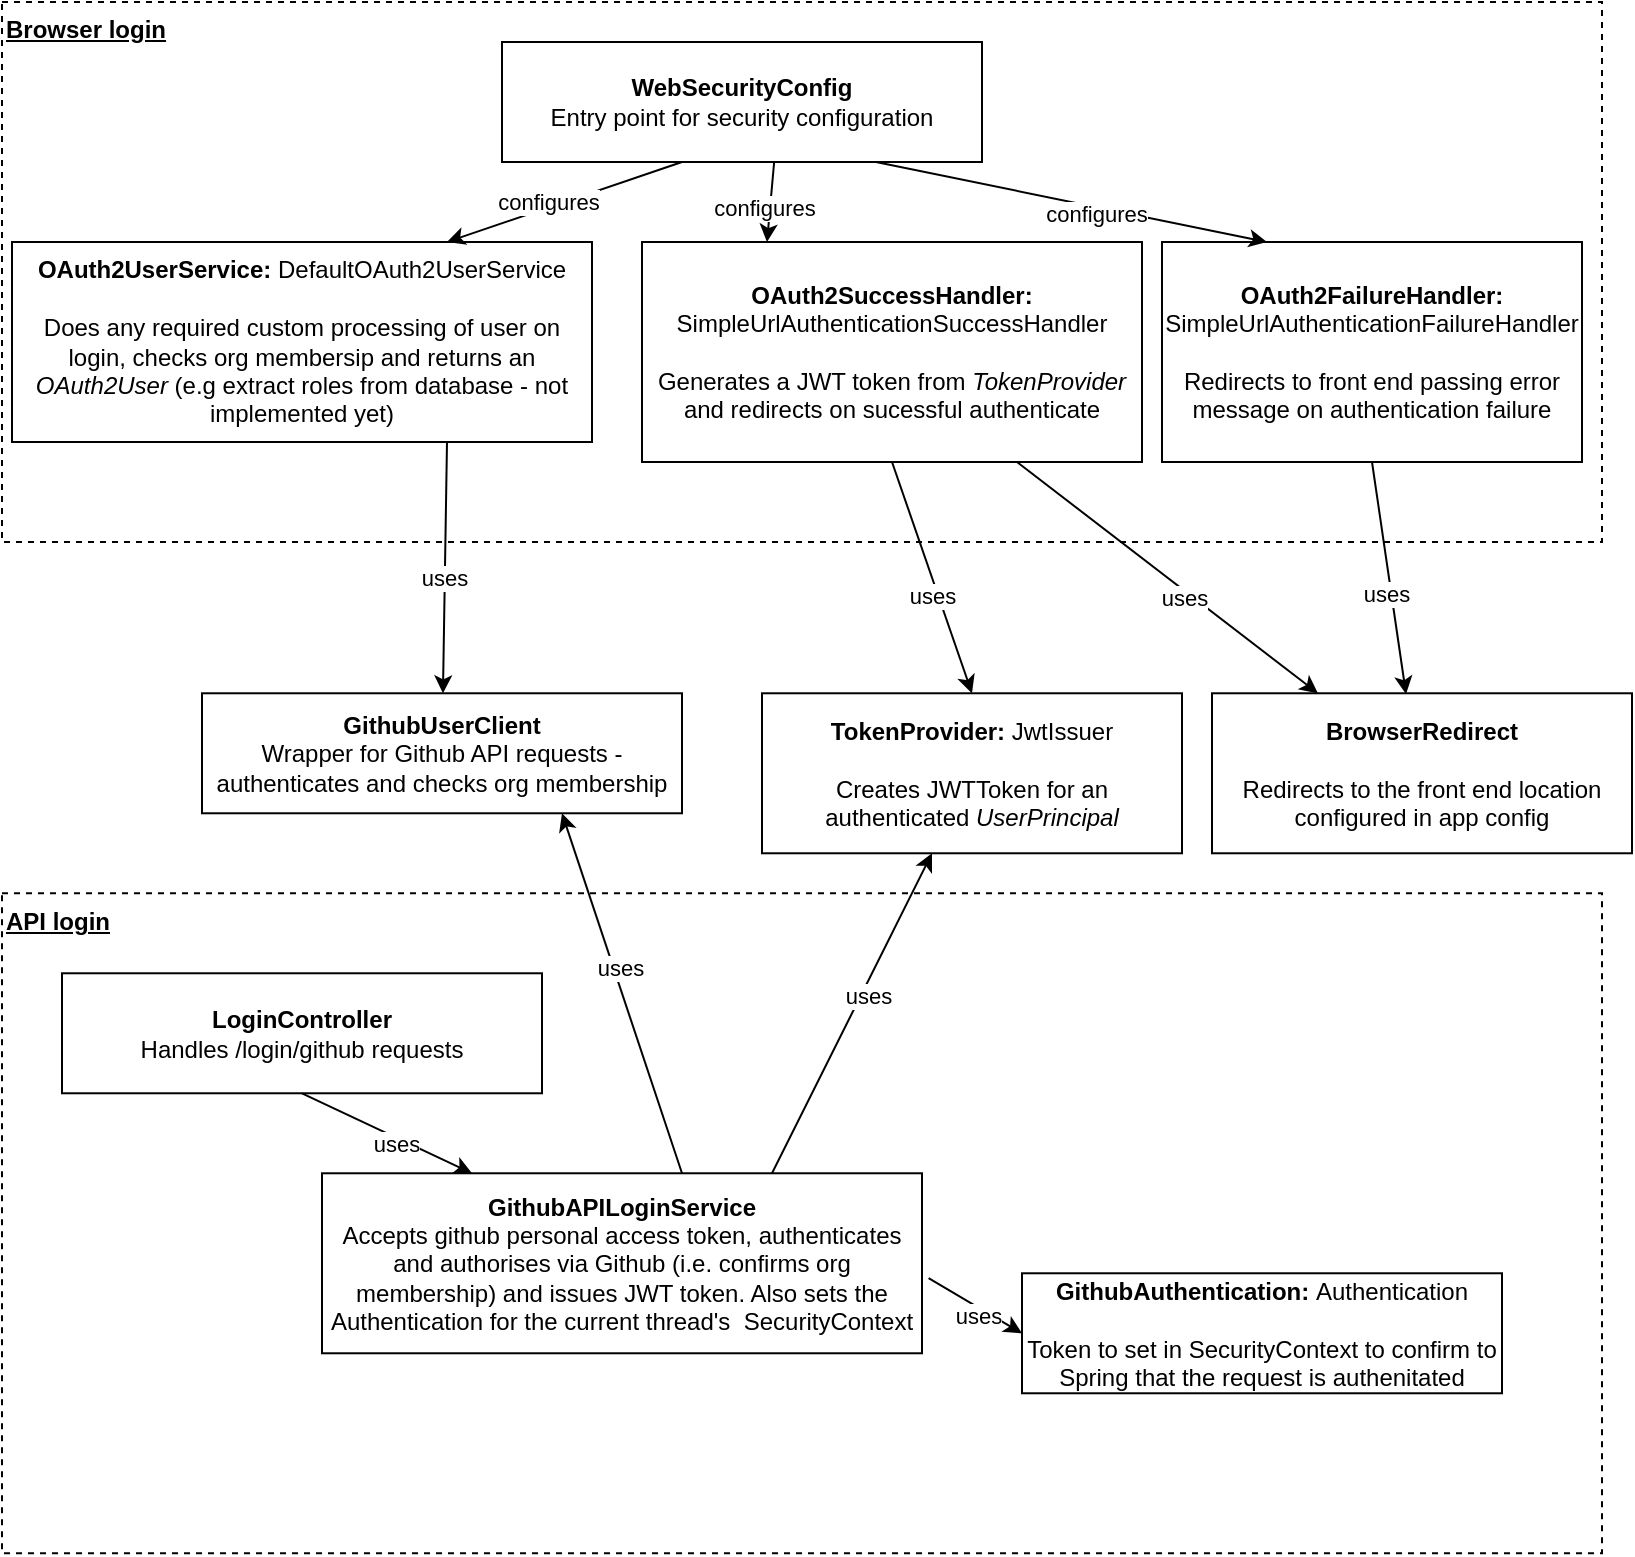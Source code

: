 <mxfile version="22.1.5" type="device">
  <diagram name="Page-1" id="xQTv8ktl3ab50IudVMbU">
    <mxGraphModel dx="1434" dy="942" grid="1" gridSize="10" guides="1" tooltips="1" connect="1" arrows="1" fold="1" page="1" pageScale="1" pageWidth="850" pageHeight="1100" math="0" shadow="0">
      <root>
        <mxCell id="0" />
        <mxCell id="1" parent="0" />
        <mxCell id="vz1PadjuBXA2zLePKKOo-1" value="&lt;b&gt;&lt;u&gt;Browser login&lt;/u&gt;&lt;/b&gt;" style="rounded=0;whiteSpace=wrap;html=1;dashed=1;verticalAlign=top;align=left;" parent="1" vertex="1">
          <mxGeometry x="20" y="20" width="800" height="270" as="geometry" />
        </mxCell>
        <mxCell id="QaVGa3plkibNSy2gWu0X-2" value="&lt;div&gt;&lt;b&gt;WebSecurityConfig&lt;/b&gt;&lt;/div&gt;&lt;div&gt;Entry point for security configuration &lt;br&gt;&lt;/div&gt;" style="rounded=0;whiteSpace=wrap;html=1;" parent="1" vertex="1">
          <mxGeometry x="270" y="40" width="240" height="60" as="geometry" />
        </mxCell>
        <mxCell id="QaVGa3plkibNSy2gWu0X-3" value="&lt;div align=&quot;center&quot;&gt;&lt;b&gt;OAuth2UserService: &lt;/b&gt;DefaultOAuth2UserService&lt;br&gt;&lt;/div&gt;&lt;div align=&quot;center&quot;&gt;&lt;br&gt;&lt;/div&gt;&lt;div align=&quot;center&quot;&gt;Does any required custom processing of user on login, checks org membersip and returns an &lt;i&gt;OAuth2User &lt;/i&gt;(e.g extract roles from database - not implemented yet)&lt;br&gt;&lt;/div&gt;" style="rounded=0;whiteSpace=wrap;html=1;align=center;" parent="1" vertex="1">
          <mxGeometry x="25" y="140" width="290" height="100" as="geometry" />
        </mxCell>
        <mxCell id="QaVGa3plkibNSy2gWu0X-6" value="" style="endArrow=none;html=1;rounded=0;entryX=0.375;entryY=1;entryDx=0;entryDy=0;entryPerimeter=0;startArrow=classic;startFill=1;exitX=0.75;exitY=0;exitDx=0;exitDy=0;" parent="1" source="QaVGa3plkibNSy2gWu0X-3" target="QaVGa3plkibNSy2gWu0X-2" edge="1">
          <mxGeometry width="50" height="50" relative="1" as="geometry">
            <mxPoint x="200" y="130" as="sourcePoint" />
            <mxPoint x="450" y="460" as="targetPoint" />
          </mxGeometry>
        </mxCell>
        <mxCell id="QaVGa3plkibNSy2gWu0X-7" value="configures" style="edgeLabel;html=1;align=center;verticalAlign=middle;resizable=0;points=[];" parent="QaVGa3plkibNSy2gWu0X-6" vertex="1" connectable="0">
          <mxGeometry x="-0.133" y="3" relative="1" as="geometry">
            <mxPoint as="offset" />
          </mxGeometry>
        </mxCell>
        <mxCell id="QaVGa3plkibNSy2gWu0X-8" value="&lt;div align=&quot;center&quot;&gt;&lt;b&gt;OAuth2SuccessHandler: &lt;/b&gt;SimpleUrlAuthenticationSuccessHandler&lt;br&gt;&lt;/div&gt;&lt;div align=&quot;center&quot;&gt;&lt;br&gt;&lt;/div&gt;Generates a JWT token from &lt;i&gt;TokenProvider&lt;/i&gt; and redirects on sucessful authenticate" style="rounded=0;whiteSpace=wrap;html=1;align=center;" parent="1" vertex="1">
          <mxGeometry x="340" y="140" width="250" height="110" as="geometry" />
        </mxCell>
        <mxCell id="QaVGa3plkibNSy2gWu0X-9" value="" style="endArrow=none;html=1;rounded=0;entryX=0.567;entryY=1;entryDx=0;entryDy=0;entryPerimeter=0;exitX=0.25;exitY=0;exitDx=0;exitDy=0;startArrow=classic;startFill=1;" parent="1" source="QaVGa3plkibNSy2gWu0X-8" target="QaVGa3plkibNSy2gWu0X-2" edge="1">
          <mxGeometry width="50" height="50" relative="1" as="geometry">
            <mxPoint x="224" y="172" as="sourcePoint" />
            <mxPoint x="370" y="110" as="targetPoint" />
          </mxGeometry>
        </mxCell>
        <mxCell id="QaVGa3plkibNSy2gWu0X-10" value="configures" style="edgeLabel;html=1;align=center;verticalAlign=middle;resizable=0;points=[];" parent="QaVGa3plkibNSy2gWu0X-9" vertex="1" connectable="0">
          <mxGeometry x="-0.133" y="3" relative="1" as="geometry">
            <mxPoint as="offset" />
          </mxGeometry>
        </mxCell>
        <mxCell id="QaVGa3plkibNSy2gWu0X-11" value="&lt;div align=&quot;center&quot;&gt;&lt;b&gt;TokenProvider: &lt;/b&gt;JwtIssuer&lt;br&gt;&lt;/div&gt;&lt;div align=&quot;center&quot;&gt;&lt;br&gt;&lt;/div&gt;Creates JWTToken for an authenticated&lt;b&gt; &lt;/b&gt;&lt;i&gt;UserPrincipal&lt;/i&gt;" style="rounded=0;whiteSpace=wrap;html=1;align=center;" parent="1" vertex="1">
          <mxGeometry x="400" y="365.64" width="210" height="80" as="geometry" />
        </mxCell>
        <mxCell id="QaVGa3plkibNSy2gWu0X-12" value="" style="endArrow=none;html=1;rounded=0;entryX=0.5;entryY=1;entryDx=0;entryDy=0;exitX=0.5;exitY=0;exitDx=0;exitDy=0;startArrow=classic;startFill=1;" parent="1" source="QaVGa3plkibNSy2gWu0X-11" target="QaVGa3plkibNSy2gWu0X-8" edge="1">
          <mxGeometry width="50" height="50" relative="1" as="geometry">
            <mxPoint x="545" y="260" as="sourcePoint" />
            <mxPoint x="416" y="110" as="targetPoint" />
          </mxGeometry>
        </mxCell>
        <mxCell id="QaVGa3plkibNSy2gWu0X-13" value="uses" style="edgeLabel;html=1;align=center;verticalAlign=middle;resizable=0;points=[];" parent="QaVGa3plkibNSy2gWu0X-12" vertex="1" connectable="0">
          <mxGeometry x="-0.133" y="3" relative="1" as="geometry">
            <mxPoint as="offset" />
          </mxGeometry>
        </mxCell>
        <mxCell id="vz1PadjuBXA2zLePKKOo-4" value="&lt;b&gt;&lt;u&gt;API login&lt;/u&gt;&lt;/b&gt;" style="rounded=0;whiteSpace=wrap;html=1;dashed=1;verticalAlign=top;align=left;" parent="1" vertex="1">
          <mxGeometry x="20" y="465.64" width="800" height="330" as="geometry" />
        </mxCell>
        <mxCell id="vz1PadjuBXA2zLePKKOo-5" value="&lt;div&gt;&lt;b&gt;LoginController&lt;/b&gt;&lt;/div&gt;&lt;div&gt;Handles /login/github requests&lt;/div&gt;" style="rounded=0;whiteSpace=wrap;html=1;" parent="1" vertex="1">
          <mxGeometry x="50" y="505.64" width="240" height="60" as="geometry" />
        </mxCell>
        <mxCell id="vz1PadjuBXA2zLePKKOo-6" value="&lt;div&gt;&lt;b&gt;GithubAPILoginService&lt;/b&gt;&lt;/div&gt;&lt;div&gt;Accepts github personal access token, authenticates and authorises via Github (i.e. confirms org membership) and issues JWT token. Also sets the Authentication for the current thread&#39;s&amp;nbsp; SecurityContext&lt;/div&gt;" style="rounded=0;whiteSpace=wrap;html=1;" parent="1" vertex="1">
          <mxGeometry x="180" y="605.64" width="300" height="90" as="geometry" />
        </mxCell>
        <mxCell id="vz1PadjuBXA2zLePKKOo-8" value="" style="endArrow=none;html=1;rounded=0;entryX=0.5;entryY=1;entryDx=0;entryDy=0;exitX=0.25;exitY=0;exitDx=0;exitDy=0;startArrow=classic;startFill=1;" parent="1" source="vz1PadjuBXA2zLePKKOo-6" target="vz1PadjuBXA2zLePKKOo-5" edge="1">
          <mxGeometry width="50" height="50" relative="1" as="geometry">
            <mxPoint x="150" y="615.64" as="sourcePoint" />
            <mxPoint x="190" y="575.64" as="targetPoint" />
          </mxGeometry>
        </mxCell>
        <mxCell id="vz1PadjuBXA2zLePKKOo-9" value="uses" style="edgeLabel;html=1;align=center;verticalAlign=middle;resizable=0;points=[];" parent="vz1PadjuBXA2zLePKKOo-8" connectable="0" vertex="1">
          <mxGeometry x="-0.133" y="3" relative="1" as="geometry">
            <mxPoint as="offset" />
          </mxGeometry>
        </mxCell>
        <mxCell id="vz1PadjuBXA2zLePKKOo-10" value="&lt;div&gt;&lt;b&gt;GithubUserClient&lt;/b&gt;&lt;/div&gt;&lt;div&gt;Wrapper for Github API requests - authenticates and checks org membership&lt;br&gt;&lt;/div&gt;" style="rounded=0;whiteSpace=wrap;html=1;" parent="1" vertex="1">
          <mxGeometry x="120" y="365.64" width="240" height="60" as="geometry" />
        </mxCell>
        <mxCell id="vz1PadjuBXA2zLePKKOo-11" value="" style="endArrow=none;html=1;rounded=0;startArrow=classic;startFill=1;entryX=0.6;entryY=0;entryDx=0;entryDy=0;entryPerimeter=0;exitX=0.75;exitY=1;exitDx=0;exitDy=0;" parent="1" source="vz1PadjuBXA2zLePKKOo-10" target="vz1PadjuBXA2zLePKKOo-6" edge="1">
          <mxGeometry width="50" height="50" relative="1" as="geometry">
            <mxPoint x="222" y="612.64" as="sourcePoint" />
            <mxPoint x="210" y="575.64" as="targetPoint" />
          </mxGeometry>
        </mxCell>
        <mxCell id="vz1PadjuBXA2zLePKKOo-12" value="uses" style="edgeLabel;html=1;align=center;verticalAlign=middle;resizable=0;points=[];" parent="vz1PadjuBXA2zLePKKOo-11" connectable="0" vertex="1">
          <mxGeometry x="-0.133" y="3" relative="1" as="geometry">
            <mxPoint as="offset" />
          </mxGeometry>
        </mxCell>
        <mxCell id="vz1PadjuBXA2zLePKKOo-13" value="" style="endArrow=none;html=1;rounded=0;entryX=0.75;entryY=0;entryDx=0;entryDy=0;startArrow=classic;startFill=1;" parent="1" source="QaVGa3plkibNSy2gWu0X-11" target="vz1PadjuBXA2zLePKKOo-6" edge="1">
          <mxGeometry width="50" height="50" relative="1" as="geometry">
            <mxPoint x="232" y="622.64" as="sourcePoint" />
            <mxPoint x="220" y="585.64" as="targetPoint" />
          </mxGeometry>
        </mxCell>
        <mxCell id="vz1PadjuBXA2zLePKKOo-14" value="uses" style="edgeLabel;html=1;align=center;verticalAlign=middle;resizable=0;points=[];" parent="vz1PadjuBXA2zLePKKOo-13" connectable="0" vertex="1">
          <mxGeometry x="-0.133" y="3" relative="1" as="geometry">
            <mxPoint as="offset" />
          </mxGeometry>
        </mxCell>
        <mxCell id="vz1PadjuBXA2zLePKKOo-15" value="&lt;div&gt;&lt;b&gt;GithubAuthentication: &lt;/b&gt;Authentication&lt;/div&gt;&lt;div&gt;&lt;br&gt;&lt;/div&gt;&lt;div&gt;Token to set in SecurityContext to confirm to Spring that the request is authenitated&lt;/div&gt;" style="rounded=0;whiteSpace=wrap;html=1;" parent="1" vertex="1">
          <mxGeometry x="530" y="655.64" width="240" height="60" as="geometry" />
        </mxCell>
        <mxCell id="vz1PadjuBXA2zLePKKOo-16" value="" style="endArrow=none;html=1;rounded=0;entryX=1.011;entryY=0.582;entryDx=0;entryDy=0;exitX=0;exitY=0.5;exitDx=0;exitDy=0;startArrow=classic;startFill=1;entryPerimeter=0;" parent="1" source="vz1PadjuBXA2zLePKKOo-15" target="vz1PadjuBXA2zLePKKOo-6" edge="1">
          <mxGeometry width="50" height="50" relative="1" as="geometry">
            <mxPoint x="222" y="610.64" as="sourcePoint" />
            <mxPoint x="210" y="575.64" as="targetPoint" />
          </mxGeometry>
        </mxCell>
        <mxCell id="vz1PadjuBXA2zLePKKOo-17" value="uses" style="edgeLabel;html=1;align=center;verticalAlign=middle;resizable=0;points=[];" parent="vz1PadjuBXA2zLePKKOo-16" connectable="0" vertex="1">
          <mxGeometry x="-0.133" y="3" relative="1" as="geometry">
            <mxPoint as="offset" />
          </mxGeometry>
        </mxCell>
        <mxCell id="gHr9dP-UfMhN2VbvUe74-3" value="" style="endArrow=classic;html=1;rounded=0;exitX=0.75;exitY=1;exitDx=0;exitDy=0;" edge="1" parent="1" source="QaVGa3plkibNSy2gWu0X-3" target="vz1PadjuBXA2zLePKKOo-10">
          <mxGeometry width="50" height="50" relative="1" as="geometry">
            <mxPoint x="400" y="370" as="sourcePoint" />
            <mxPoint x="450" y="320" as="targetPoint" />
          </mxGeometry>
        </mxCell>
        <mxCell id="gHr9dP-UfMhN2VbvUe74-5" value="&lt;div&gt;uses&lt;/div&gt;" style="edgeLabel;html=1;align=center;verticalAlign=middle;resizable=0;points=[];" vertex="1" connectable="0" parent="gHr9dP-UfMhN2VbvUe74-3">
          <mxGeometry x="0.081" y="-1" relative="1" as="geometry">
            <mxPoint as="offset" />
          </mxGeometry>
        </mxCell>
        <mxCell id="gHr9dP-UfMhN2VbvUe74-6" value="&lt;div align=&quot;center&quot;&gt;&lt;b&gt;OAuth2FailureHandler: &lt;/b&gt;SimpleUrlAuthenticationFailureHandler&lt;br&gt;&lt;/div&gt;&lt;div align=&quot;center&quot;&gt;&lt;br&gt;&lt;/div&gt;Redirects to front end passing error message on authentication failure" style="rounded=0;whiteSpace=wrap;html=1;align=center;" vertex="1" parent="1">
          <mxGeometry x="600" y="140" width="210" height="110" as="geometry" />
        </mxCell>
        <mxCell id="gHr9dP-UfMhN2VbvUe74-7" value="&lt;div align=&quot;center&quot;&gt;&lt;b&gt;BrowserRedirect&lt;/b&gt;&lt;br&gt;&lt;/div&gt;&lt;div align=&quot;center&quot;&gt;&lt;br&gt;&lt;/div&gt;Redirects to the front end location configured in app config" style="rounded=0;whiteSpace=wrap;html=1;align=center;" vertex="1" parent="1">
          <mxGeometry x="625" y="365.64" width="210" height="80" as="geometry" />
        </mxCell>
        <mxCell id="gHr9dP-UfMhN2VbvUe74-8" value="" style="endArrow=none;html=1;rounded=0;entryX=0.5;entryY=1;entryDx=0;entryDy=0;exitX=0.462;exitY=0.005;exitDx=0;exitDy=0;startArrow=classic;startFill=1;exitPerimeter=0;" edge="1" parent="1" source="gHr9dP-UfMhN2VbvUe74-7" target="gHr9dP-UfMhN2VbvUe74-6">
          <mxGeometry width="50" height="50" relative="1" as="geometry">
            <mxPoint x="515" y="376" as="sourcePoint" />
            <mxPoint x="475" y="260" as="targetPoint" />
          </mxGeometry>
        </mxCell>
        <mxCell id="gHr9dP-UfMhN2VbvUe74-9" value="uses" style="edgeLabel;html=1;align=center;verticalAlign=middle;resizable=0;points=[];" vertex="1" connectable="0" parent="gHr9dP-UfMhN2VbvUe74-8">
          <mxGeometry x="-0.133" y="3" relative="1" as="geometry">
            <mxPoint as="offset" />
          </mxGeometry>
        </mxCell>
        <mxCell id="gHr9dP-UfMhN2VbvUe74-10" value="" style="endArrow=none;html=1;rounded=0;entryX=0.75;entryY=1;entryDx=0;entryDy=0;startArrow=classic;startFill=1;" edge="1" parent="1" source="gHr9dP-UfMhN2VbvUe74-7" target="QaVGa3plkibNSy2gWu0X-8">
          <mxGeometry width="50" height="50" relative="1" as="geometry">
            <mxPoint x="525" y="386" as="sourcePoint" />
            <mxPoint x="485" y="270" as="targetPoint" />
          </mxGeometry>
        </mxCell>
        <mxCell id="gHr9dP-UfMhN2VbvUe74-11" value="uses" style="edgeLabel;html=1;align=center;verticalAlign=middle;resizable=0;points=[];" vertex="1" connectable="0" parent="gHr9dP-UfMhN2VbvUe74-10">
          <mxGeometry x="-0.133" y="3" relative="1" as="geometry">
            <mxPoint as="offset" />
          </mxGeometry>
        </mxCell>
        <mxCell id="gHr9dP-UfMhN2VbvUe74-12" value="" style="endArrow=none;html=1;rounded=0;entryX=0.779;entryY=1;entryDx=0;entryDy=0;entryPerimeter=0;exitX=0.25;exitY=0;exitDx=0;exitDy=0;startArrow=classic;startFill=1;" edge="1" parent="1" source="gHr9dP-UfMhN2VbvUe74-6" target="QaVGa3plkibNSy2gWu0X-2">
          <mxGeometry width="50" height="50" relative="1" as="geometry">
            <mxPoint x="413" y="150" as="sourcePoint" />
            <mxPoint x="416" y="110" as="targetPoint" />
          </mxGeometry>
        </mxCell>
        <mxCell id="gHr9dP-UfMhN2VbvUe74-13" value="configures" style="edgeLabel;html=1;align=center;verticalAlign=middle;resizable=0;points=[];" vertex="1" connectable="0" parent="gHr9dP-UfMhN2VbvUe74-12">
          <mxGeometry x="-0.133" y="3" relative="1" as="geometry">
            <mxPoint as="offset" />
          </mxGeometry>
        </mxCell>
      </root>
    </mxGraphModel>
  </diagram>
</mxfile>
